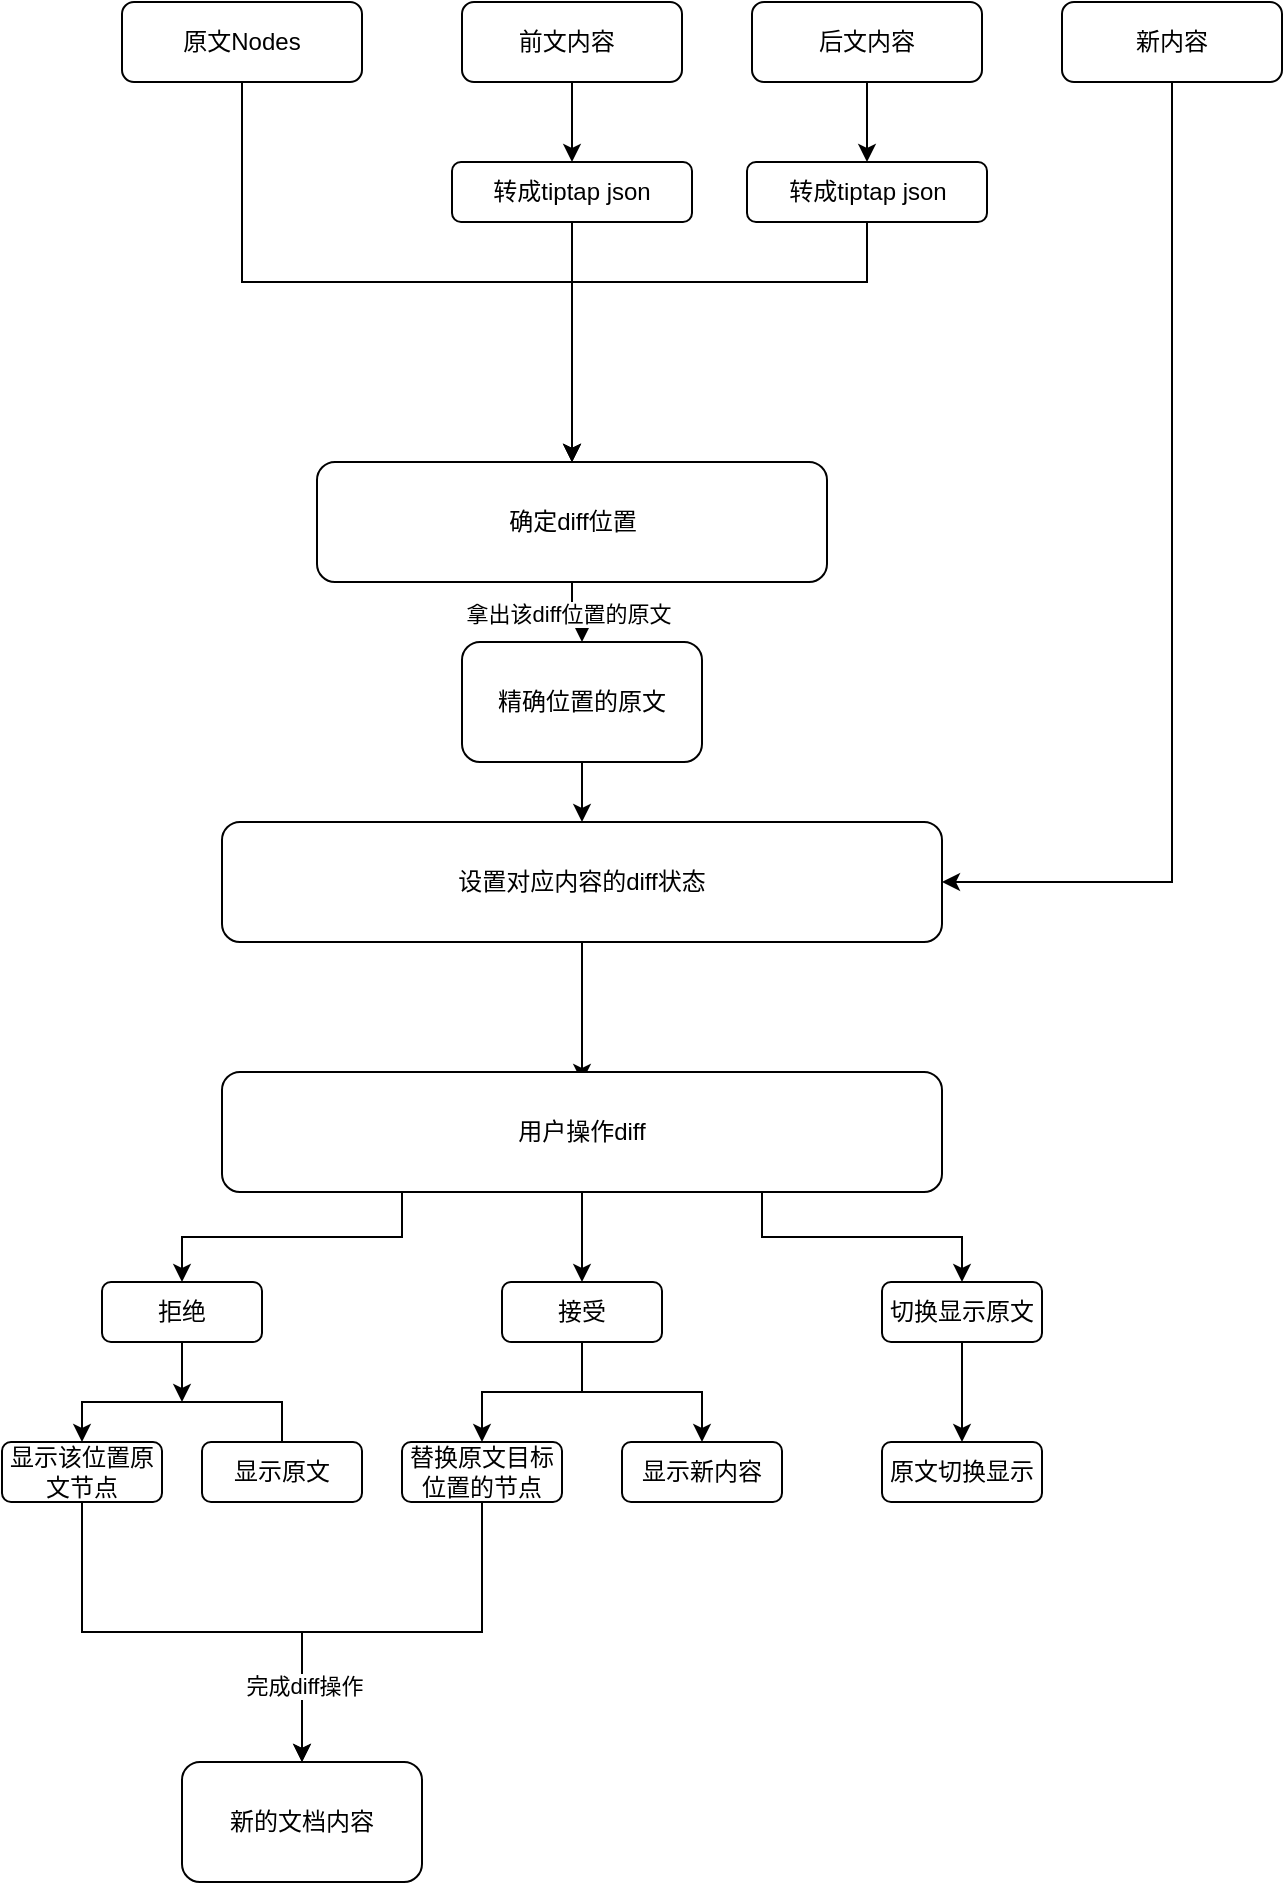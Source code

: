 <mxfile version="27.1.3">
  <diagram name="Page-1" id="dSVQ_KrfwrFO_9wl59LC">
    <mxGraphModel dx="2066" dy="1103" grid="1" gridSize="10" guides="1" tooltips="1" connect="1" arrows="1" fold="1" page="1" pageScale="1" pageWidth="850" pageHeight="1100" math="0" shadow="0">
      <root>
        <mxCell id="0" />
        <mxCell id="1" parent="0" />
        <mxCell id="QgHxZ-3oBZhvzPXFyrST-15" style="edgeStyle=orthogonalEdgeStyle;rounded=0;orthogonalLoop=1;jettySize=auto;html=1;exitX=0.5;exitY=1;exitDx=0;exitDy=0;" edge="1" parent="1" source="mry_g3iN1p_nQmkVpnpF-1" target="QgHxZ-3oBZhvzPXFyrST-12">
          <mxGeometry relative="1" as="geometry" />
        </mxCell>
        <mxCell id="mry_g3iN1p_nQmkVpnpF-1" value="前文内容&lt;span style=&quot;white-space: pre;&quot;&gt;&#x9;&lt;/span&gt;" style="rounded=1;whiteSpace=wrap;html=1;" parent="1" vertex="1">
          <mxGeometry x="280" y="120" width="110" height="40" as="geometry" />
        </mxCell>
        <mxCell id="QgHxZ-3oBZhvzPXFyrST-18" style="edgeStyle=orthogonalEdgeStyle;rounded=0;orthogonalLoop=1;jettySize=auto;html=1;exitX=0.5;exitY=1;exitDx=0;exitDy=0;" edge="1" parent="1" source="mry_g3iN1p_nQmkVpnpF-2" target="QgHxZ-3oBZhvzPXFyrST-17">
          <mxGeometry relative="1" as="geometry" />
        </mxCell>
        <mxCell id="mry_g3iN1p_nQmkVpnpF-2" value="后文内容" style="rounded=1;whiteSpace=wrap;html=1;" parent="1" vertex="1">
          <mxGeometry x="425" y="120" width="115" height="40" as="geometry" />
        </mxCell>
        <mxCell id="mry_g3iN1p_nQmkVpnpF-6" value="" style="edgeStyle=orthogonalEdgeStyle;rounded=0;orthogonalLoop=1;jettySize=auto;html=1;" parent="1" source="mry_g3iN1p_nQmkVpnpF-3" target="mry_g3iN1p_nQmkVpnpF-5" edge="1">
          <mxGeometry relative="1" as="geometry">
            <Array as="points">
              <mxPoint x="170" y="260" />
              <mxPoint x="335" y="260" />
            </Array>
          </mxGeometry>
        </mxCell>
        <mxCell id="mry_g3iN1p_nQmkVpnpF-3" value="原文Nodes" style="rounded=1;whiteSpace=wrap;html=1;" parent="1" vertex="1">
          <mxGeometry x="110" y="120" width="120" height="40" as="geometry" />
        </mxCell>
        <mxCell id="mry_g3iN1p_nQmkVpnpF-17" style="edgeStyle=orthogonalEdgeStyle;rounded=0;orthogonalLoop=1;jettySize=auto;html=1;exitX=0.5;exitY=1;exitDx=0;exitDy=0;entryX=1;entryY=0.5;entryDx=0;entryDy=0;" parent="1" source="mry_g3iN1p_nQmkVpnpF-4" target="mry_g3iN1p_nQmkVpnpF-13" edge="1">
          <mxGeometry relative="1" as="geometry" />
        </mxCell>
        <mxCell id="mry_g3iN1p_nQmkVpnpF-4" value="新内容" style="rounded=1;whiteSpace=wrap;html=1;" parent="1" vertex="1">
          <mxGeometry x="580" y="120" width="110" height="40" as="geometry" />
        </mxCell>
        <mxCell id="mry_g3iN1p_nQmkVpnpF-10" value="" style="edgeStyle=orthogonalEdgeStyle;rounded=0;orthogonalLoop=1;jettySize=auto;html=1;" parent="1" source="mry_g3iN1p_nQmkVpnpF-5" target="mry_g3iN1p_nQmkVpnpF-9" edge="1">
          <mxGeometry relative="1" as="geometry" />
        </mxCell>
        <mxCell id="mry_g3iN1p_nQmkVpnpF-11" value="拿出该diff位置的原文" style="edgeLabel;html=1;align=center;verticalAlign=middle;resizable=0;points=[];" parent="mry_g3iN1p_nQmkVpnpF-10" vertex="1" connectable="0">
          <mxGeometry x="-0.081" y="-2" relative="1" as="geometry">
            <mxPoint as="offset" />
          </mxGeometry>
        </mxCell>
        <mxCell id="mry_g3iN1p_nQmkVpnpF-5" value="确定diff位置" style="whiteSpace=wrap;html=1;rounded=1;" parent="1" vertex="1">
          <mxGeometry x="207.5" y="350" width="255" height="60" as="geometry" />
        </mxCell>
        <mxCell id="mry_g3iN1p_nQmkVpnpF-14" value="" style="edgeStyle=orthogonalEdgeStyle;rounded=0;orthogonalLoop=1;jettySize=auto;html=1;" parent="1" source="mry_g3iN1p_nQmkVpnpF-9" target="mry_g3iN1p_nQmkVpnpF-13" edge="1">
          <mxGeometry relative="1" as="geometry" />
        </mxCell>
        <mxCell id="mry_g3iN1p_nQmkVpnpF-9" value="精确位置的原文" style="whiteSpace=wrap;html=1;rounded=1;" parent="1" vertex="1">
          <mxGeometry x="280" y="440" width="120" height="60" as="geometry" />
        </mxCell>
        <mxCell id="mry_g3iN1p_nQmkVpnpF-20" value="" style="edgeStyle=orthogonalEdgeStyle;rounded=0;orthogonalLoop=1;jettySize=auto;html=1;" parent="1" source="mry_g3iN1p_nQmkVpnpF-13" edge="1">
          <mxGeometry relative="1" as="geometry">
            <mxPoint x="340" y="660" as="targetPoint" />
          </mxGeometry>
        </mxCell>
        <mxCell id="mry_g3iN1p_nQmkVpnpF-13" value="设置对应内容的diff状态" style="whiteSpace=wrap;html=1;rounded=1;" parent="1" vertex="1">
          <mxGeometry x="160" y="530" width="360" height="60" as="geometry" />
        </mxCell>
        <mxCell id="mry_g3iN1p_nQmkVpnpF-22" value="" style="edgeStyle=orthogonalEdgeStyle;rounded=0;orthogonalLoop=1;jettySize=auto;html=1;exitX=0.25;exitY=1;exitDx=0;exitDy=0;" parent="1" source="mry_g3iN1p_nQmkVpnpF-32" target="mry_g3iN1p_nQmkVpnpF-21" edge="1">
          <mxGeometry relative="1" as="geometry">
            <mxPoint x="240" y="690" as="sourcePoint" />
          </mxGeometry>
        </mxCell>
        <mxCell id="mry_g3iN1p_nQmkVpnpF-26" style="edgeStyle=orthogonalEdgeStyle;rounded=0;orthogonalLoop=1;jettySize=auto;html=1;exitX=0.5;exitY=0;exitDx=0;exitDy=0;entryX=0.5;entryY=0;entryDx=0;entryDy=0;" parent="1" source="QgHxZ-3oBZhvzPXFyrST-6" target="mry_g3iN1p_nQmkVpnpF-25" edge="1">
          <mxGeometry relative="1" as="geometry" />
        </mxCell>
        <mxCell id="QgHxZ-3oBZhvzPXFyrST-7" style="edgeStyle=orthogonalEdgeStyle;rounded=0;orthogonalLoop=1;jettySize=auto;html=1;exitX=0.5;exitY=1;exitDx=0;exitDy=0;" edge="1" parent="1" source="mry_g3iN1p_nQmkVpnpF-21">
          <mxGeometry relative="1" as="geometry">
            <mxPoint x="140" y="820" as="targetPoint" />
          </mxGeometry>
        </mxCell>
        <mxCell id="mry_g3iN1p_nQmkVpnpF-21" value="拒绝" style="whiteSpace=wrap;html=1;rounded=1;" parent="1" vertex="1">
          <mxGeometry x="100" y="760" width="80" height="30" as="geometry" />
        </mxCell>
        <mxCell id="QgHxZ-3oBZhvzPXFyrST-10" style="edgeStyle=orthogonalEdgeStyle;rounded=0;orthogonalLoop=1;jettySize=auto;html=1;exitX=0.5;exitY=1;exitDx=0;exitDy=0;entryX=0.5;entryY=0;entryDx=0;entryDy=0;" edge="1" parent="1" source="mry_g3iN1p_nQmkVpnpF-25" target="QgHxZ-3oBZhvzPXFyrST-8">
          <mxGeometry relative="1" as="geometry" />
        </mxCell>
        <mxCell id="mry_g3iN1p_nQmkVpnpF-25" value="显示该位置原文节点" style="whiteSpace=wrap;html=1;rounded=1;" parent="1" vertex="1">
          <mxGeometry x="50" y="840" width="80" height="30" as="geometry" />
        </mxCell>
        <mxCell id="mry_g3iN1p_nQmkVpnpF-37" style="edgeStyle=orthogonalEdgeStyle;rounded=0;orthogonalLoop=1;jettySize=auto;html=1;exitX=0.5;exitY=1;exitDx=0;exitDy=0;" parent="1" source="mry_g3iN1p_nQmkVpnpF-32" target="mry_g3iN1p_nQmkVpnpF-34" edge="1">
          <mxGeometry relative="1" as="geometry" />
        </mxCell>
        <mxCell id="mry_g3iN1p_nQmkVpnpF-41" style="edgeStyle=orthogonalEdgeStyle;rounded=0;orthogonalLoop=1;jettySize=auto;html=1;exitX=0.75;exitY=1;exitDx=0;exitDy=0;" parent="1" source="mry_g3iN1p_nQmkVpnpF-32" target="mry_g3iN1p_nQmkVpnpF-39" edge="1">
          <mxGeometry relative="1" as="geometry" />
        </mxCell>
        <mxCell id="mry_g3iN1p_nQmkVpnpF-32" value="用户操作diff" style="whiteSpace=wrap;html=1;rounded=1;" parent="1" vertex="1">
          <mxGeometry x="160" y="655" width="360" height="60" as="geometry" />
        </mxCell>
        <mxCell id="mry_g3iN1p_nQmkVpnpF-38" style="edgeStyle=orthogonalEdgeStyle;rounded=0;orthogonalLoop=1;jettySize=auto;html=1;exitX=0.5;exitY=1;exitDx=0;exitDy=0;entryX=0.5;entryY=0;entryDx=0;entryDy=0;" parent="1" source="mry_g3iN1p_nQmkVpnpF-34" target="mry_g3iN1p_nQmkVpnpF-35" edge="1">
          <mxGeometry relative="1" as="geometry" />
        </mxCell>
        <mxCell id="QgHxZ-3oBZhvzPXFyrST-5" style="edgeStyle=orthogonalEdgeStyle;rounded=0;orthogonalLoop=1;jettySize=auto;html=1;" edge="1" parent="1" source="mry_g3iN1p_nQmkVpnpF-34" target="QgHxZ-3oBZhvzPXFyrST-4">
          <mxGeometry relative="1" as="geometry" />
        </mxCell>
        <mxCell id="mry_g3iN1p_nQmkVpnpF-34" value="接受" style="whiteSpace=wrap;html=1;rounded=1;" parent="1" vertex="1">
          <mxGeometry x="300" y="760" width="80" height="30" as="geometry" />
        </mxCell>
        <mxCell id="mry_g3iN1p_nQmkVpnpF-35" value="显示新内容" style="whiteSpace=wrap;html=1;rounded=1;" parent="1" vertex="1">
          <mxGeometry x="360" y="840" width="80" height="30" as="geometry" />
        </mxCell>
        <mxCell id="mry_g3iN1p_nQmkVpnpF-42" style="edgeStyle=orthogonalEdgeStyle;rounded=0;orthogonalLoop=1;jettySize=auto;html=1;exitX=0.5;exitY=1;exitDx=0;exitDy=0;entryX=0.5;entryY=0;entryDx=0;entryDy=0;" parent="1" source="mry_g3iN1p_nQmkVpnpF-39" target="mry_g3iN1p_nQmkVpnpF-40" edge="1">
          <mxGeometry relative="1" as="geometry" />
        </mxCell>
        <mxCell id="mry_g3iN1p_nQmkVpnpF-39" value="切换显示原文" style="whiteSpace=wrap;html=1;rounded=1;" parent="1" vertex="1">
          <mxGeometry x="490" y="760" width="80" height="30" as="geometry" />
        </mxCell>
        <mxCell id="mry_g3iN1p_nQmkVpnpF-40" value="原文切换显示" style="whiteSpace=wrap;html=1;rounded=1;" parent="1" vertex="1">
          <mxGeometry x="490" y="840" width="80" height="30" as="geometry" />
        </mxCell>
        <mxCell id="QgHxZ-3oBZhvzPXFyrST-9" value="" style="edgeStyle=orthogonalEdgeStyle;rounded=0;orthogonalLoop=1;jettySize=auto;html=1;" edge="1" parent="1" source="QgHxZ-3oBZhvzPXFyrST-4" target="QgHxZ-3oBZhvzPXFyrST-8">
          <mxGeometry relative="1" as="geometry" />
        </mxCell>
        <mxCell id="QgHxZ-3oBZhvzPXFyrST-11" value="完成diff操作" style="edgeLabel;html=1;align=center;verticalAlign=middle;resizable=0;points=[];" vertex="1" connectable="0" parent="QgHxZ-3oBZhvzPXFyrST-9">
          <mxGeometry x="0.648" y="1" relative="1" as="geometry">
            <mxPoint as="offset" />
          </mxGeometry>
        </mxCell>
        <mxCell id="QgHxZ-3oBZhvzPXFyrST-4" value="替换原文目标位置的节点" style="whiteSpace=wrap;html=1;rounded=1;" vertex="1" parent="1">
          <mxGeometry x="250" y="840" width="80" height="30" as="geometry" />
        </mxCell>
        <mxCell id="QgHxZ-3oBZhvzPXFyrST-6" value="显示原文" style="whiteSpace=wrap;html=1;rounded=1;" vertex="1" parent="1">
          <mxGeometry x="150" y="840" width="80" height="30" as="geometry" />
        </mxCell>
        <mxCell id="QgHxZ-3oBZhvzPXFyrST-8" value="新的文档内容" style="whiteSpace=wrap;html=1;rounded=1;" vertex="1" parent="1">
          <mxGeometry x="140" y="1000" width="120" height="60" as="geometry" />
        </mxCell>
        <mxCell id="QgHxZ-3oBZhvzPXFyrST-16" style="edgeStyle=orthogonalEdgeStyle;rounded=0;orthogonalLoop=1;jettySize=auto;html=1;exitX=0.5;exitY=1;exitDx=0;exitDy=0;" edge="1" parent="1" source="QgHxZ-3oBZhvzPXFyrST-12" target="mry_g3iN1p_nQmkVpnpF-5">
          <mxGeometry relative="1" as="geometry" />
        </mxCell>
        <mxCell id="QgHxZ-3oBZhvzPXFyrST-12" value="转成tiptap json" style="whiteSpace=wrap;html=1;rounded=1;" vertex="1" parent="1">
          <mxGeometry x="275" y="200" width="120" height="30" as="geometry" />
        </mxCell>
        <mxCell id="QgHxZ-3oBZhvzPXFyrST-19" style="edgeStyle=orthogonalEdgeStyle;rounded=0;orthogonalLoop=1;jettySize=auto;html=1;exitX=0.5;exitY=1;exitDx=0;exitDy=0;entryX=0.5;entryY=0;entryDx=0;entryDy=0;" edge="1" parent="1" source="QgHxZ-3oBZhvzPXFyrST-17" target="mry_g3iN1p_nQmkVpnpF-5">
          <mxGeometry relative="1" as="geometry">
            <Array as="points">
              <mxPoint x="483" y="260" />
              <mxPoint x="335" y="260" />
            </Array>
          </mxGeometry>
        </mxCell>
        <mxCell id="QgHxZ-3oBZhvzPXFyrST-17" value="转成tiptap json" style="whiteSpace=wrap;html=1;rounded=1;" vertex="1" parent="1">
          <mxGeometry x="422.5" y="200" width="120" height="30" as="geometry" />
        </mxCell>
      </root>
    </mxGraphModel>
  </diagram>
</mxfile>
